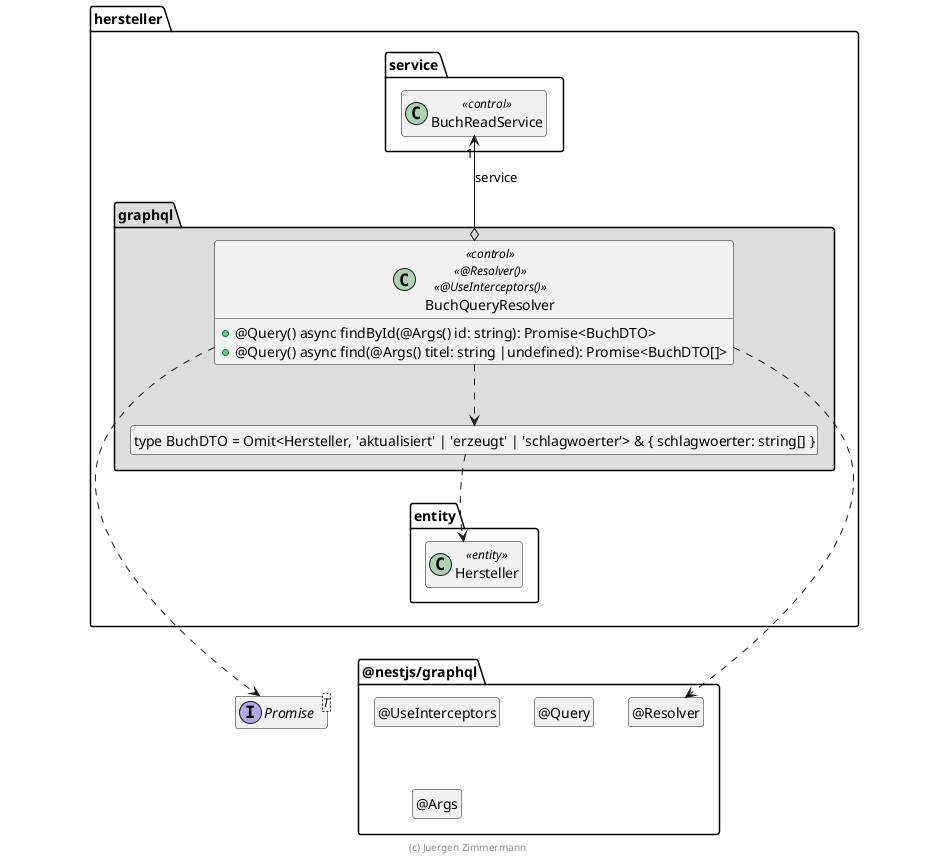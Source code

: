 ' Copyright (C) 2019 - present Juergen Zimmermann, Hochschule Karlsruhe
'
' This program is free software: you can redistribute it and/or modify
' it under the terms of the GNU General Public License as published by
' the Free Software Foundation, either version 3 of the License, or
' (at your option) any later version.
'
' This program is distributed in the hope that it will be useful,
' but WITHOUT ANY WARRANTY; without even the implied warranty of
' MERCHANTABILITY or FITNESS FOR A PARTICULAR PURPOSE.  See the
' GNU General Public License for more details.
'
' You should have received a copy of the GNU General Public License
' along with this program.  If not, see <https://www.gnu.org/licenses/>.

' Preview durch <Alt>d

@startuml Controller-Klasse

interface Promise<T>

package @nestjs/graphql {
  class "@Resolver" as Resolver
  hide Resolver circle

  class "@UseInterceptors" as UseInterceptors
  hide UseInterceptors circle

  class "@Query" as Query
  hide Query circle

  class "@Args" as Args
  hide Args circle

  Resolver .left[hidden].> Promise
}

package hersteller {
  package entity {
    class Hersteller <<entity>>
  }

  package service {
    class BuchReadService << control >>
  }

  package graphql #DDDDDD {
    class "type BuchDTO = Omit<Hersteller, 'aktualisiert' | 'erzeugt' | 'schlagwoerter'> & { schlagwoerter: string[] }" as BuchDTO
    hide BuchDTO circle

    class BuchQueryResolver << control >> << @Resolver() >> << @UseInterceptors() >> {
      + @Query() async findById(@Args() id: string): Promise<BuchDTO>
      + @Query() async find(@Args() titel: string |undefined): Promise<BuchDTO[]>
    }

    BuchQueryResolver o-up-> "1" BuchReadService : service
    BuchQueryResolver ..> BuchDTO
    BuchDTO ..> Hersteller
    BuchQueryResolver ..> Resolver

    BuchQueryResolver ..> Promise

    BuchDTO .[hidden].> Hersteller
    Hersteller .[hidden].> Promise
    BuchReadService .[hidden].> Promise
    Hersteller .[hidden].> Resolver
    BuchReadService .[hidden].> Resolver
  }
}

hide empty members

footer (c) Juergen Zimmermann

@enduml
